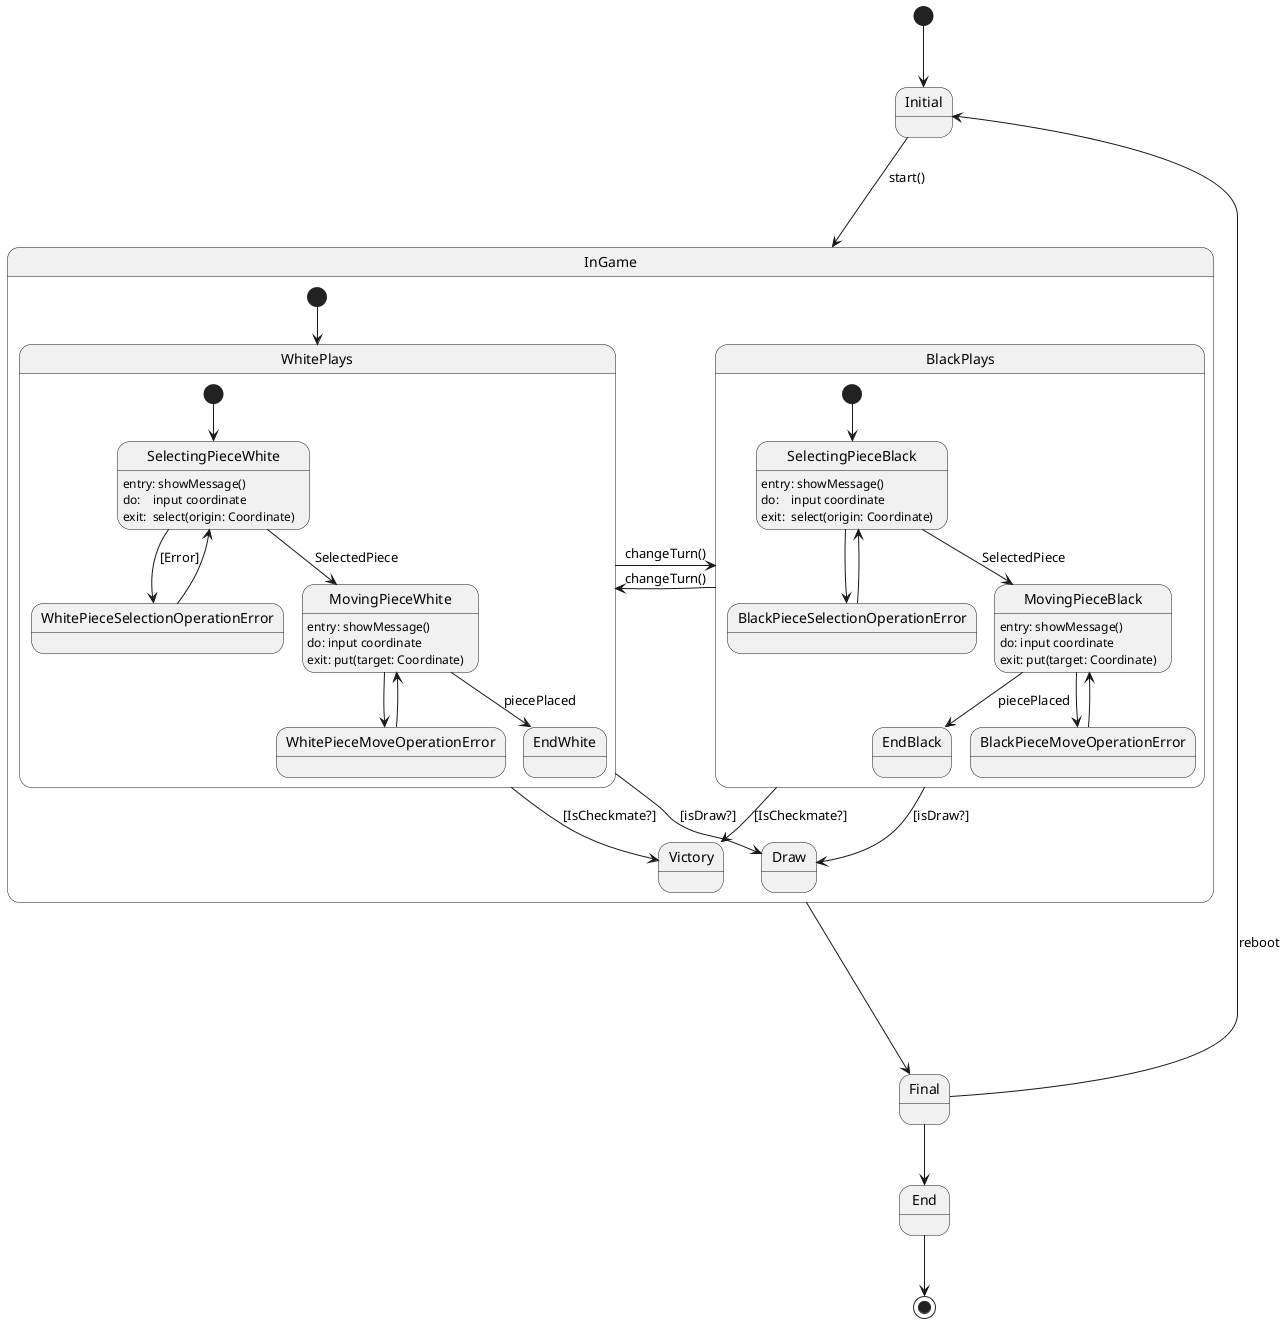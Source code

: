@startuml

[*] --> Initial
Initial --> InGame: start()


state InGame {
    [*] --> WhitePlays

    state WhitePlays {
        [*] --> SelectingPieceWhite
        SelectingPieceWhite : entry: showMessage()
        SelectingPieceWhite : do:    input coordinate
        SelectingPieceWhite : exit:  select(origin: Coordinate)

        SelectingPieceWhite --> WhitePieceSelectionOperationError : [Error]
        SelectingPieceWhite --> MovingPieceWhite : SelectedPiece

        WhitePieceSelectionOperationError --> SelectingPieceWhite

        MovingPieceWhite --> WhitePieceMoveOperationError
        WhitePieceMoveOperationError --> MovingPieceWhite

        MovingPieceWhite --> EndWhite: piecePlaced

        MovingPieceWhite: entry: showMessage()
        MovingPieceWhite: do: input coordinate
        MovingPieceWhite: exit: put(target: Coordinate)

    }

    WhitePlays --> Victory : [IsCheckmate?]
    WhitePlays --> Draw : [isDraw?]
    WhitePlays -right-> BlackPlays : changeTurn()

     state BlackPlays {

        [*] --> SelectingPieceBlack

        SelectingPieceBlack : entry: showMessage()
        SelectingPieceBlack : do:    input coordinate
        SelectingPieceBlack : exit:  select(origin: Coordinate)

        SelectingPieceBlack --> BlackPieceSelectionOperationError
        BlackPieceSelectionOperationError --> SelectingPieceBlack

        SelectingPieceBlack --> MovingPieceBlack : SelectedPiece

        MovingPieceBlack: entry: showMessage()
        MovingPieceBlack: do: input coordinate
        MovingPieceBlack: exit: put(target: Coordinate)

        MovingPieceBlack  -->  EndBlack: piecePlaced
        MovingPieceBlack --> BlackPieceMoveOperationError
        BlackPieceMoveOperationError --> MovingPieceBlack
     }

    BlackPlays --> Victory : [IsCheckmate?]
    BlackPlays --> Draw : [isDraw?]
    BlackPlays -left--> WhitePlays : changeTurn()
}

InGame --> Final
Final ---up--> Initial : reboot
Final --> End
End --> [*]

@enduml
